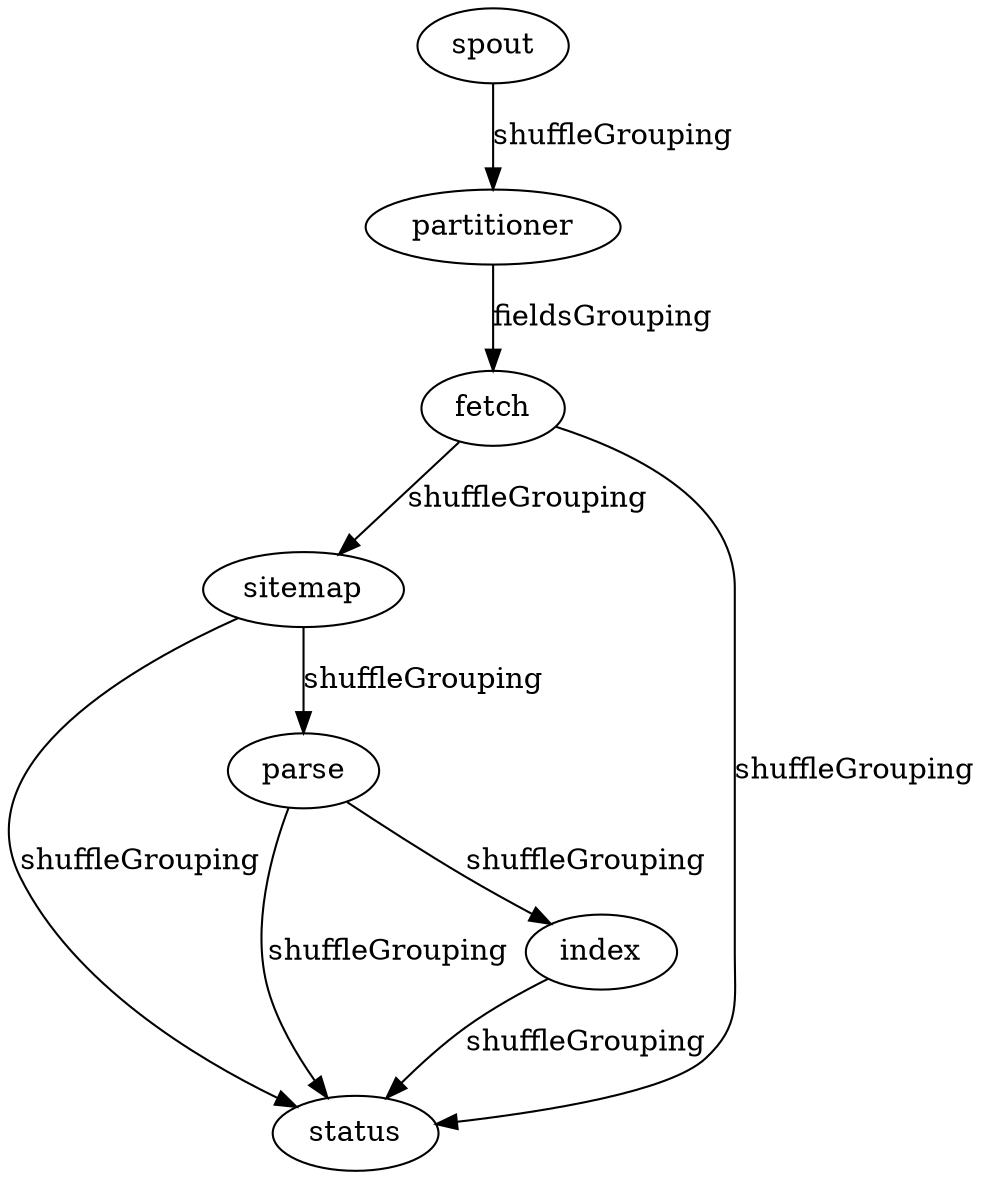 digraph G {
  spout -> partitioner [label="shuffleGrouping"]
  partitioner -> fetch [label="fieldsGrouping"]
  fetch -> sitemap [label="shuffleGrouping"]
  fetch -> status [label="shuffleGrouping"]
  sitemap -> parse [label="shuffleGrouping"]
  sitemap -> status [label="shuffleGrouping"]
  parse -> index [label="shuffleGrouping"]
  parse -> status [label="shuffleGrouping"]
  index -> status [label="shuffleGrouping"]
}
